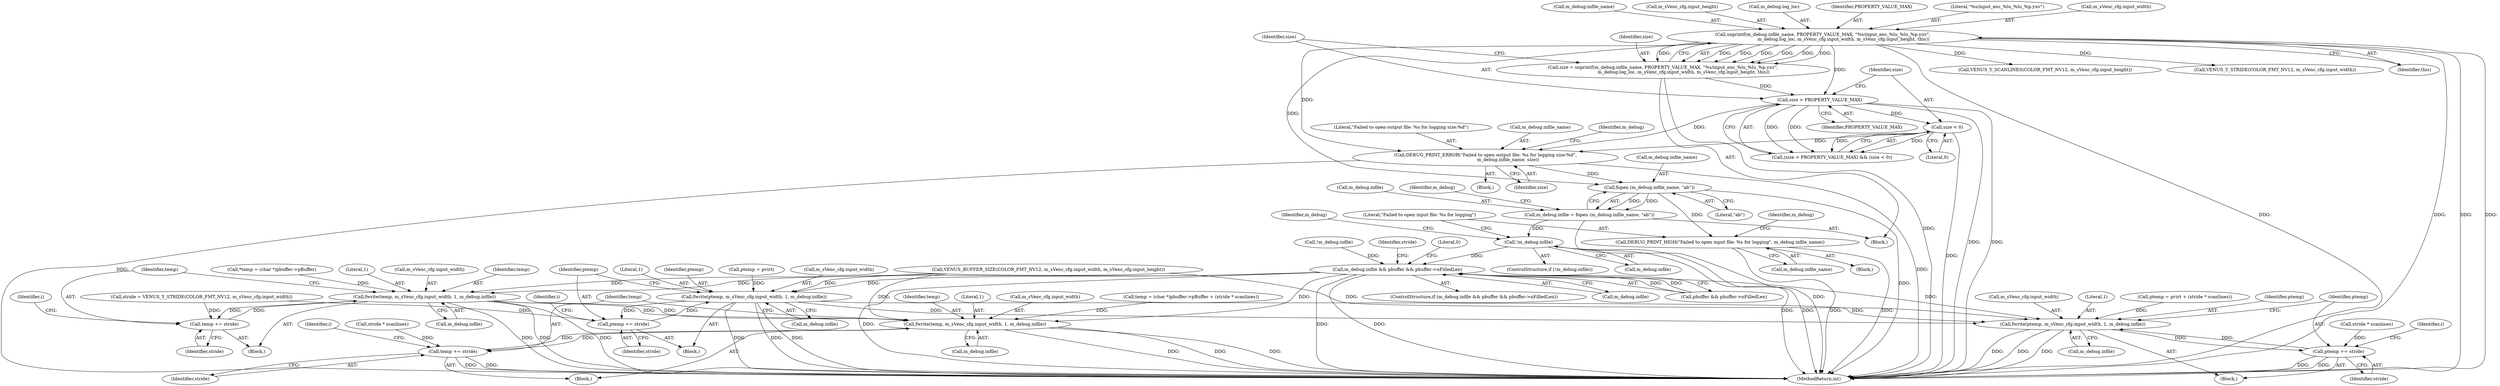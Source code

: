 digraph "0_Android_7558d03e6498e970b761aa44fff6b2c659202d95_4@API" {
"1000157" [label="(Call,fopen (m_debug.infile_name, \"ab\"))"];
"1000122" [label="(Call,snprintf(m_debug.infile_name, PROPERTY_VALUE_MAX, \"%s/input_enc_%lu_%lu_%p.yuv\",\n                             m_debug.log_loc, m_sVenc_cfg.input_width, m_sVenc_cfg.input_height, this))"];
"1000147" [label="(Call,DEBUG_PRINT_ERROR(\"Failed to open output file: %s for logging size:%d\",\n                                m_debug.infile_name, size))"];
"1000140" [label="(Call,size > PROPERTY_VALUE_MAX)"];
"1000120" [label="(Call,size = snprintf(m_debug.infile_name, PROPERTY_VALUE_MAX, \"%s/input_enc_%lu_%lu_%p.yuv\",\n                             m_debug.log_loc, m_sVenc_cfg.input_width, m_sVenc_cfg.input_height, this))"];
"1000143" [label="(Call,size < 0)"];
"1000153" [label="(Call,m_debug.infile = fopen (m_debug.infile_name, \"ab\"))"];
"1000163" [label="(Call,!m_debug.infile)"];
"1000184" [label="(Call,m_debug.infile && pbuffer && pbuffer->nFilledLen)"];
"1000268" [label="(Call,fwrite(ptemp, m_sVenc_cfg.input_width, 1, m_debug.infile))"];
"1000277" [label="(Call,ptemp += stride)"];
"1000301" [label="(Call,fwrite(ptemp, m_sVenc_cfg.input_width, 1, m_debug.infile))"];
"1000310" [label="(Call,ptemp += stride)"];
"1000342" [label="(Call,fwrite(temp, m_sVenc_cfg.input_width, 1, m_debug.infile))"];
"1000351" [label="(Call,temp += stride)"];
"1000379" [label="(Call,fwrite(temp, m_sVenc_cfg.input_width, 1, m_debug.infile))"];
"1000388" [label="(Call,temp += stride)"];
"1000168" [label="(Call,DEBUG_PRINT_HIGH(\"Failed to open input file: %s for logging\", m_debug.infile_name))"];
"1000381" [label="(Call,m_sVenc_cfg.input_width)"];
"1000354" [label="(Call,temp = (char *)pbuffer->pBuffer + (stride * scanlines))"];
"1000142" [label="(Identifier,PROPERTY_VALUE_MAX)"];
"1000140" [label="(Call,size > PROPERTY_VALUE_MAX)"];
"1000153" [label="(Call,m_debug.infile = fopen (m_debug.infile_name, \"ab\"))"];
"1000123" [label="(Call,m_debug.infile_name)"];
"1000155" [label="(Identifier,m_debug)"];
"1000267" [label="(Block,)"];
"1000300" [label="(Block,)"];
"1000266" [label="(Identifier,i)"];
"1000351" [label="(Call,temp += stride)"];
"1000169" [label="(Literal,\"Failed to open input file: %s for logging\")"];
"1000280" [label="(Call,ptemp = pvirt + (stride * scanlines))"];
"1000198" [label="(Identifier,stride)"];
"1000378" [label="(Block,)"];
"1000145" [label="(Literal,0)"];
"1000340" [label="(Identifier,i)"];
"1000342" [label="(Call,fwrite(temp, m_sVenc_cfg.input_width, 1, m_debug.infile))"];
"1000393" [label="(MethodReturn,int)"];
"1000392" [label="(Literal,0)"];
"1000114" [label="(Call,!m_debug.infile)"];
"1000277" [label="(Call,ptemp += stride)"];
"1000121" [label="(Identifier,size)"];
"1000302" [label="(Identifier,ptemp)"];
"1000385" [label="(Call,m_debug.infile)"];
"1000344" [label="(Call,m_sVenc_cfg.input_width)"];
"1000141" [label="(Identifier,size)"];
"1000162" [label="(ControlStructure,if (!m_debug.infile))"];
"1000183" [label="(ControlStructure,if (m_debug.infile && pbuffer && pbuffer->nFilledLen))"];
"1000163" [label="(Call,!m_debug.infile)"];
"1000118" [label="(Block,)"];
"1000312" [label="(Identifier,stride)"];
"1000284" [label="(Call,stride * scanlines)"];
"1000176" [label="(Identifier,m_debug)"];
"1000147" [label="(Call,DEBUG_PRINT_ERROR(\"Failed to open output file: %s for logging size:%d\",\n                                m_debug.infile_name, size))"];
"1000185" [label="(Call,m_debug.infile)"];
"1000274" [label="(Call,m_debug.infile)"];
"1000134" [label="(Call,m_sVenc_cfg.input_height)"];
"1000128" [label="(Call,m_debug.log_loc)"];
"1000152" [label="(Identifier,size)"];
"1000207" [label="(Call,VENUS_Y_SCANLINES(COLOR_FMT_NV12, m_sVenc_cfg.input_height))"];
"1000126" [label="(Identifier,PROPERTY_VALUE_MAX)"];
"1000199" [label="(Call,VENUS_Y_STRIDE(COLOR_FMT_NV12, m_sVenc_cfg.input_width))"];
"1000303" [label="(Call,m_sVenc_cfg.input_width)"];
"1000341" [label="(Block,)"];
"1000158" [label="(Call,m_debug.infile_name)"];
"1000137" [label="(Identifier,this)"];
"1000269" [label="(Identifier,ptemp)"];
"1000188" [label="(Call,pbuffer && pbuffer->nFilledLen)"];
"1000352" [label="(Identifier,temp)"];
"1000279" [label="(Identifier,stride)"];
"1000143" [label="(Call,size < 0)"];
"1000154" [label="(Call,m_debug.infile)"];
"1000268" [label="(Call,fwrite(ptemp, m_sVenc_cfg.input_width, 1, m_debug.infile))"];
"1000353" [label="(Identifier,stride)"];
"1000170" [label="(Call,m_debug.infile_name)"];
"1000253" [label="(Call,ptemp = pvirt)"];
"1000270" [label="(Call,m_sVenc_cfg.input_width)"];
"1000164" [label="(Call,m_debug.infile)"];
"1000311" [label="(Identifier,ptemp)"];
"1000347" [label="(Literal,1)"];
"1000310" [label="(Call,ptemp += stride)"];
"1000165" [label="(Identifier,m_debug)"];
"1000197" [label="(Call,stride = VENUS_Y_STRIDE(COLOR_FMT_NV12, m_sVenc_cfg.input_width))"];
"1000149" [label="(Call,m_debug.infile_name)"];
"1000122" [label="(Call,snprintf(m_debug.infile_name, PROPERTY_VALUE_MAX, \"%s/input_enc_%lu_%lu_%p.yuv\",\n                             m_debug.log_loc, m_sVenc_cfg.input_width, m_sVenc_cfg.input_height, this))"];
"1000167" [label="(Block,)"];
"1000127" [label="(Literal,\"%s/input_enc_%lu_%lu_%p.yuv\")"];
"1000307" [label="(Call,m_debug.infile)"];
"1000148" [label="(Literal,\"Failed to open output file: %s for logging size:%d\")"];
"1000390" [label="(Identifier,stride)"];
"1000146" [label="(Block,)"];
"1000380" [label="(Identifier,temp)"];
"1000299" [label="(Identifier,i)"];
"1000144" [label="(Identifier,size)"];
"1000384" [label="(Literal,1)"];
"1000157" [label="(Call,fopen (m_debug.infile_name, \"ab\"))"];
"1000168" [label="(Call,DEBUG_PRINT_HIGH(\"Failed to open input file: %s for logging\", m_debug.infile_name))"];
"1000348" [label="(Call,m_debug.infile)"];
"1000273" [label="(Literal,1)"];
"1000186" [label="(Identifier,m_debug)"];
"1000161" [label="(Literal,\"ab\")"];
"1000301" [label="(Call,fwrite(ptemp, m_sVenc_cfg.input_width, 1, m_debug.infile))"];
"1000377" [label="(Identifier,i)"];
"1000131" [label="(Call,m_sVenc_cfg.input_width)"];
"1000184" [label="(Call,m_debug.infile && pbuffer && pbuffer->nFilledLen)"];
"1000306" [label="(Literal,1)"];
"1000139" [label="(Call,(size > PROPERTY_VALUE_MAX) && (size < 0))"];
"1000120" [label="(Call,size = snprintf(m_debug.infile_name, PROPERTY_VALUE_MAX, \"%s/input_enc_%lu_%lu_%p.yuv\",\n                             m_debug.log_loc, m_sVenc_cfg.input_width, m_sVenc_cfg.input_height, this))"];
"1000224" [label="(Call,VENUS_BUFFER_SIZE(COLOR_FMT_NV12, m_sVenc_cfg.input_width, m_sVenc_cfg.input_height))"];
"1000278" [label="(Identifier,ptemp)"];
"1000388" [label="(Call,temp += stride)"];
"1000389" [label="(Identifier,temp)"];
"1000343" [label="(Identifier,temp)"];
"1000379" [label="(Call,fwrite(temp, m_sVenc_cfg.input_width, 1, m_debug.infile))"];
"1000362" [label="(Call,stride * scanlines)"];
"1000215" [label="(Call,*temp = (char *)pbuffer->pBuffer)"];
"1000157" -> "1000153"  [label="AST: "];
"1000157" -> "1000161"  [label="CFG: "];
"1000158" -> "1000157"  [label="AST: "];
"1000161" -> "1000157"  [label="AST: "];
"1000153" -> "1000157"  [label="CFG: "];
"1000157" -> "1000393"  [label="DDG: "];
"1000157" -> "1000153"  [label="DDG: "];
"1000157" -> "1000153"  [label="DDG: "];
"1000122" -> "1000157"  [label="DDG: "];
"1000147" -> "1000157"  [label="DDG: "];
"1000157" -> "1000168"  [label="DDG: "];
"1000122" -> "1000120"  [label="AST: "];
"1000122" -> "1000137"  [label="CFG: "];
"1000123" -> "1000122"  [label="AST: "];
"1000126" -> "1000122"  [label="AST: "];
"1000127" -> "1000122"  [label="AST: "];
"1000128" -> "1000122"  [label="AST: "];
"1000131" -> "1000122"  [label="AST: "];
"1000134" -> "1000122"  [label="AST: "];
"1000137" -> "1000122"  [label="AST: "];
"1000120" -> "1000122"  [label="CFG: "];
"1000122" -> "1000393"  [label="DDG: "];
"1000122" -> "1000393"  [label="DDG: "];
"1000122" -> "1000393"  [label="DDG: "];
"1000122" -> "1000393"  [label="DDG: "];
"1000122" -> "1000120"  [label="DDG: "];
"1000122" -> "1000120"  [label="DDG: "];
"1000122" -> "1000120"  [label="DDG: "];
"1000122" -> "1000120"  [label="DDG: "];
"1000122" -> "1000120"  [label="DDG: "];
"1000122" -> "1000120"  [label="DDG: "];
"1000122" -> "1000120"  [label="DDG: "];
"1000122" -> "1000140"  [label="DDG: "];
"1000122" -> "1000147"  [label="DDG: "];
"1000122" -> "1000199"  [label="DDG: "];
"1000122" -> "1000207"  [label="DDG: "];
"1000147" -> "1000146"  [label="AST: "];
"1000147" -> "1000152"  [label="CFG: "];
"1000148" -> "1000147"  [label="AST: "];
"1000149" -> "1000147"  [label="AST: "];
"1000152" -> "1000147"  [label="AST: "];
"1000155" -> "1000147"  [label="CFG: "];
"1000147" -> "1000393"  [label="DDG: "];
"1000147" -> "1000393"  [label="DDG: "];
"1000140" -> "1000147"  [label="DDG: "];
"1000143" -> "1000147"  [label="DDG: "];
"1000140" -> "1000139"  [label="AST: "];
"1000140" -> "1000142"  [label="CFG: "];
"1000141" -> "1000140"  [label="AST: "];
"1000142" -> "1000140"  [label="AST: "];
"1000144" -> "1000140"  [label="CFG: "];
"1000139" -> "1000140"  [label="CFG: "];
"1000140" -> "1000393"  [label="DDG: "];
"1000140" -> "1000393"  [label="DDG: "];
"1000140" -> "1000139"  [label="DDG: "];
"1000140" -> "1000139"  [label="DDG: "];
"1000120" -> "1000140"  [label="DDG: "];
"1000140" -> "1000143"  [label="DDG: "];
"1000120" -> "1000118"  [label="AST: "];
"1000121" -> "1000120"  [label="AST: "];
"1000141" -> "1000120"  [label="CFG: "];
"1000120" -> "1000393"  [label="DDG: "];
"1000143" -> "1000139"  [label="AST: "];
"1000143" -> "1000145"  [label="CFG: "];
"1000144" -> "1000143"  [label="AST: "];
"1000145" -> "1000143"  [label="AST: "];
"1000139" -> "1000143"  [label="CFG: "];
"1000143" -> "1000393"  [label="DDG: "];
"1000143" -> "1000139"  [label="DDG: "];
"1000143" -> "1000139"  [label="DDG: "];
"1000153" -> "1000118"  [label="AST: "];
"1000154" -> "1000153"  [label="AST: "];
"1000165" -> "1000153"  [label="CFG: "];
"1000153" -> "1000393"  [label="DDG: "];
"1000153" -> "1000163"  [label="DDG: "];
"1000163" -> "1000162"  [label="AST: "];
"1000163" -> "1000164"  [label="CFG: "];
"1000164" -> "1000163"  [label="AST: "];
"1000169" -> "1000163"  [label="CFG: "];
"1000186" -> "1000163"  [label="CFG: "];
"1000163" -> "1000393"  [label="DDG: "];
"1000163" -> "1000393"  [label="DDG: "];
"1000163" -> "1000184"  [label="DDG: "];
"1000184" -> "1000183"  [label="AST: "];
"1000184" -> "1000185"  [label="CFG: "];
"1000184" -> "1000188"  [label="CFG: "];
"1000185" -> "1000184"  [label="AST: "];
"1000188" -> "1000184"  [label="AST: "];
"1000198" -> "1000184"  [label="CFG: "];
"1000392" -> "1000184"  [label="CFG: "];
"1000184" -> "1000393"  [label="DDG: "];
"1000184" -> "1000393"  [label="DDG: "];
"1000184" -> "1000393"  [label="DDG: "];
"1000114" -> "1000184"  [label="DDG: "];
"1000188" -> "1000184"  [label="DDG: "];
"1000188" -> "1000184"  [label="DDG: "];
"1000184" -> "1000268"  [label="DDG: "];
"1000184" -> "1000301"  [label="DDG: "];
"1000184" -> "1000342"  [label="DDG: "];
"1000184" -> "1000379"  [label="DDG: "];
"1000268" -> "1000267"  [label="AST: "];
"1000268" -> "1000274"  [label="CFG: "];
"1000269" -> "1000268"  [label="AST: "];
"1000270" -> "1000268"  [label="AST: "];
"1000273" -> "1000268"  [label="AST: "];
"1000274" -> "1000268"  [label="AST: "];
"1000278" -> "1000268"  [label="CFG: "];
"1000268" -> "1000393"  [label="DDG: "];
"1000268" -> "1000393"  [label="DDG: "];
"1000268" -> "1000393"  [label="DDG: "];
"1000253" -> "1000268"  [label="DDG: "];
"1000277" -> "1000268"  [label="DDG: "];
"1000224" -> "1000268"  [label="DDG: "];
"1000268" -> "1000277"  [label="DDG: "];
"1000268" -> "1000301"  [label="DDG: "];
"1000268" -> "1000301"  [label="DDG: "];
"1000277" -> "1000267"  [label="AST: "];
"1000277" -> "1000279"  [label="CFG: "];
"1000278" -> "1000277"  [label="AST: "];
"1000279" -> "1000277"  [label="AST: "];
"1000266" -> "1000277"  [label="CFG: "];
"1000197" -> "1000277"  [label="DDG: "];
"1000301" -> "1000300"  [label="AST: "];
"1000301" -> "1000307"  [label="CFG: "];
"1000302" -> "1000301"  [label="AST: "];
"1000303" -> "1000301"  [label="AST: "];
"1000306" -> "1000301"  [label="AST: "];
"1000307" -> "1000301"  [label="AST: "];
"1000311" -> "1000301"  [label="CFG: "];
"1000301" -> "1000393"  [label="DDG: "];
"1000301" -> "1000393"  [label="DDG: "];
"1000301" -> "1000393"  [label="DDG: "];
"1000310" -> "1000301"  [label="DDG: "];
"1000280" -> "1000301"  [label="DDG: "];
"1000224" -> "1000301"  [label="DDG: "];
"1000301" -> "1000310"  [label="DDG: "];
"1000310" -> "1000300"  [label="AST: "];
"1000310" -> "1000312"  [label="CFG: "];
"1000311" -> "1000310"  [label="AST: "];
"1000312" -> "1000310"  [label="AST: "];
"1000299" -> "1000310"  [label="CFG: "];
"1000310" -> "1000393"  [label="DDG: "];
"1000310" -> "1000393"  [label="DDG: "];
"1000284" -> "1000310"  [label="DDG: "];
"1000342" -> "1000341"  [label="AST: "];
"1000342" -> "1000348"  [label="CFG: "];
"1000343" -> "1000342"  [label="AST: "];
"1000344" -> "1000342"  [label="AST: "];
"1000347" -> "1000342"  [label="AST: "];
"1000348" -> "1000342"  [label="AST: "];
"1000352" -> "1000342"  [label="CFG: "];
"1000342" -> "1000393"  [label="DDG: "];
"1000342" -> "1000393"  [label="DDG: "];
"1000342" -> "1000393"  [label="DDG: "];
"1000215" -> "1000342"  [label="DDG: "];
"1000351" -> "1000342"  [label="DDG: "];
"1000224" -> "1000342"  [label="DDG: "];
"1000342" -> "1000351"  [label="DDG: "];
"1000342" -> "1000379"  [label="DDG: "];
"1000342" -> "1000379"  [label="DDG: "];
"1000351" -> "1000341"  [label="AST: "];
"1000351" -> "1000353"  [label="CFG: "];
"1000352" -> "1000351"  [label="AST: "];
"1000353" -> "1000351"  [label="AST: "];
"1000340" -> "1000351"  [label="CFG: "];
"1000197" -> "1000351"  [label="DDG: "];
"1000379" -> "1000378"  [label="AST: "];
"1000379" -> "1000385"  [label="CFG: "];
"1000380" -> "1000379"  [label="AST: "];
"1000381" -> "1000379"  [label="AST: "];
"1000384" -> "1000379"  [label="AST: "];
"1000385" -> "1000379"  [label="AST: "];
"1000389" -> "1000379"  [label="CFG: "];
"1000379" -> "1000393"  [label="DDG: "];
"1000379" -> "1000393"  [label="DDG: "];
"1000379" -> "1000393"  [label="DDG: "];
"1000388" -> "1000379"  [label="DDG: "];
"1000354" -> "1000379"  [label="DDG: "];
"1000224" -> "1000379"  [label="DDG: "];
"1000379" -> "1000388"  [label="DDG: "];
"1000388" -> "1000378"  [label="AST: "];
"1000388" -> "1000390"  [label="CFG: "];
"1000389" -> "1000388"  [label="AST: "];
"1000390" -> "1000388"  [label="AST: "];
"1000377" -> "1000388"  [label="CFG: "];
"1000388" -> "1000393"  [label="DDG: "];
"1000388" -> "1000393"  [label="DDG: "];
"1000362" -> "1000388"  [label="DDG: "];
"1000168" -> "1000167"  [label="AST: "];
"1000168" -> "1000170"  [label="CFG: "];
"1000169" -> "1000168"  [label="AST: "];
"1000170" -> "1000168"  [label="AST: "];
"1000176" -> "1000168"  [label="CFG: "];
"1000168" -> "1000393"  [label="DDG: "];
"1000168" -> "1000393"  [label="DDG: "];
}
